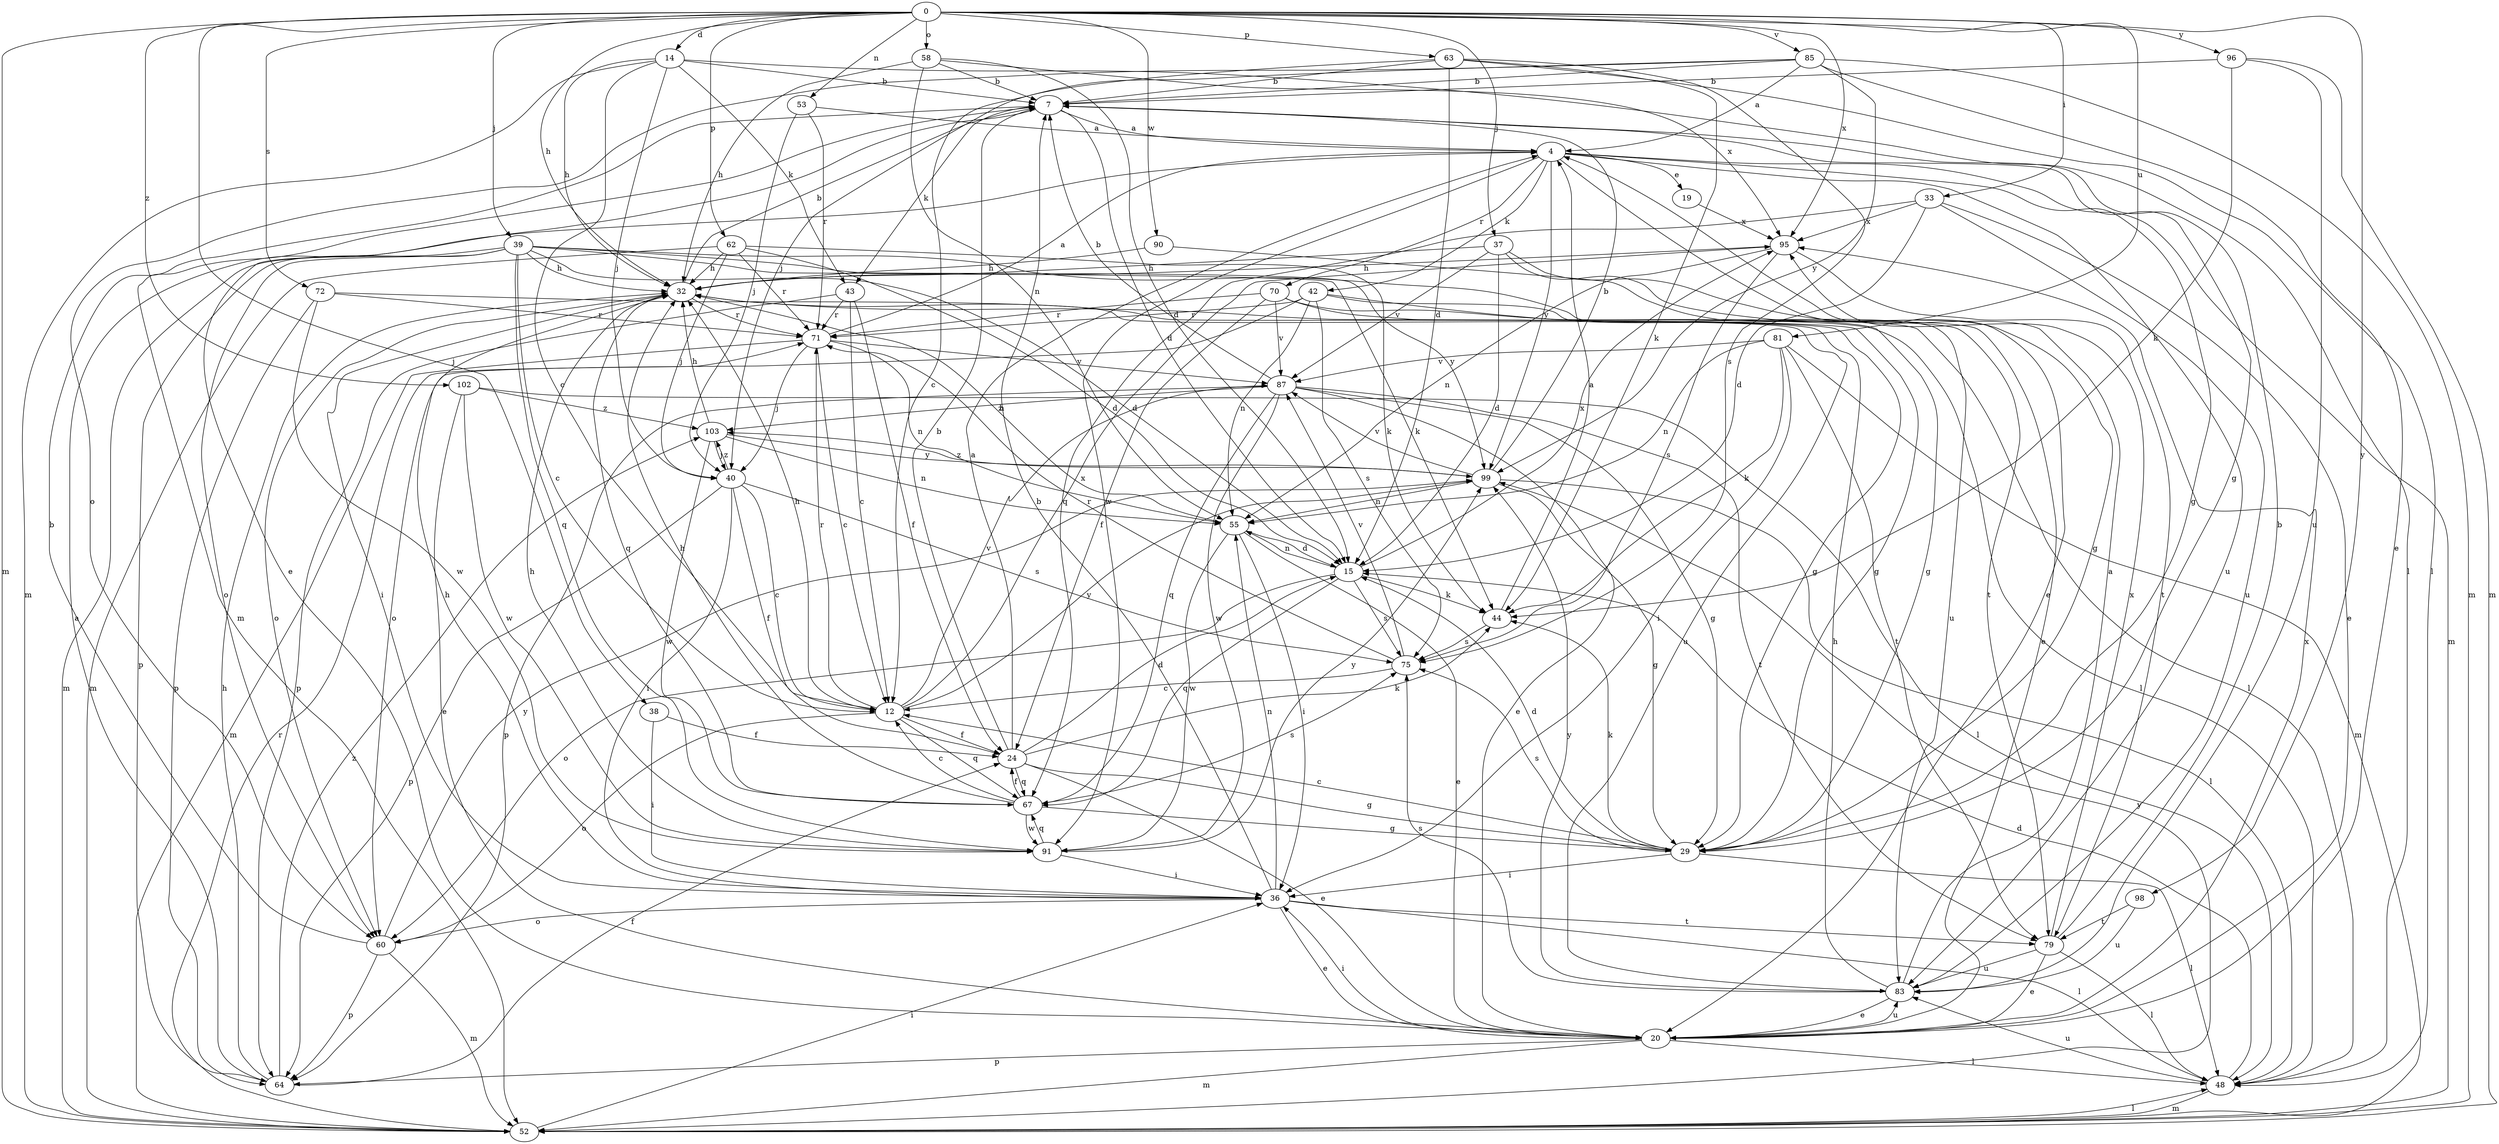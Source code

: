 strict digraph  {
0;
4;
7;
12;
14;
15;
19;
20;
24;
29;
32;
33;
36;
37;
38;
39;
40;
42;
43;
44;
48;
52;
53;
55;
58;
60;
62;
63;
64;
67;
70;
71;
72;
75;
79;
81;
83;
85;
87;
90;
91;
95;
96;
98;
99;
102;
103;
0 -> 14  [label=d];
0 -> 32  [label=h];
0 -> 33  [label=i];
0 -> 37  [label=j];
0 -> 38  [label=j];
0 -> 39  [label=j];
0 -> 52  [label=m];
0 -> 53  [label=n];
0 -> 58  [label=o];
0 -> 62  [label=p];
0 -> 63  [label=p];
0 -> 72  [label=s];
0 -> 81  [label=u];
0 -> 85  [label=v];
0 -> 90  [label=w];
0 -> 95  [label=x];
0 -> 96  [label=y];
0 -> 98  [label=y];
0 -> 102  [label=z];
4 -> 19  [label=e];
4 -> 20  [label=e];
4 -> 29  [label=g];
4 -> 42  [label=k];
4 -> 52  [label=m];
4 -> 70  [label=r];
4 -> 83  [label=u];
4 -> 91  [label=w];
4 -> 99  [label=y];
7 -> 4  [label=a];
7 -> 15  [label=d];
7 -> 20  [label=e];
7 -> 29  [label=g];
7 -> 43  [label=k];
7 -> 52  [label=m];
12 -> 24  [label=f];
12 -> 32  [label=h];
12 -> 60  [label=o];
12 -> 67  [label=q];
12 -> 71  [label=r];
12 -> 87  [label=v];
12 -> 95  [label=x];
12 -> 99  [label=y];
14 -> 7  [label=b];
14 -> 12  [label=c];
14 -> 32  [label=h];
14 -> 40  [label=j];
14 -> 43  [label=k];
14 -> 48  [label=l];
14 -> 52  [label=m];
15 -> 44  [label=k];
15 -> 55  [label=n];
15 -> 60  [label=o];
15 -> 67  [label=q];
15 -> 75  [label=s];
15 -> 95  [label=x];
19 -> 95  [label=x];
20 -> 36  [label=i];
20 -> 48  [label=l];
20 -> 52  [label=m];
20 -> 64  [label=p];
20 -> 83  [label=u];
20 -> 95  [label=x];
24 -> 4  [label=a];
24 -> 7  [label=b];
24 -> 15  [label=d];
24 -> 20  [label=e];
24 -> 29  [label=g];
24 -> 44  [label=k];
24 -> 67  [label=q];
29 -> 12  [label=c];
29 -> 15  [label=d];
29 -> 36  [label=i];
29 -> 44  [label=k];
29 -> 48  [label=l];
29 -> 75  [label=s];
32 -> 7  [label=b];
32 -> 29  [label=g];
32 -> 36  [label=i];
32 -> 60  [label=o];
32 -> 67  [label=q];
32 -> 71  [label=r];
33 -> 15  [label=d];
33 -> 20  [label=e];
33 -> 67  [label=q];
33 -> 83  [label=u];
33 -> 95  [label=x];
36 -> 7  [label=b];
36 -> 20  [label=e];
36 -> 32  [label=h];
36 -> 48  [label=l];
36 -> 55  [label=n];
36 -> 60  [label=o];
36 -> 79  [label=t];
37 -> 15  [label=d];
37 -> 20  [label=e];
37 -> 29  [label=g];
37 -> 32  [label=h];
37 -> 87  [label=v];
38 -> 24  [label=f];
38 -> 36  [label=i];
39 -> 12  [label=c];
39 -> 15  [label=d];
39 -> 32  [label=h];
39 -> 44  [label=k];
39 -> 52  [label=m];
39 -> 60  [label=o];
39 -> 64  [label=p];
39 -> 67  [label=q];
39 -> 83  [label=u];
39 -> 99  [label=y];
40 -> 12  [label=c];
40 -> 24  [label=f];
40 -> 36  [label=i];
40 -> 64  [label=p];
40 -> 75  [label=s];
40 -> 103  [label=z];
42 -> 29  [label=g];
42 -> 48  [label=l];
42 -> 55  [label=n];
42 -> 60  [label=o];
42 -> 71  [label=r];
42 -> 75  [label=s];
43 -> 12  [label=c];
43 -> 24  [label=f];
43 -> 64  [label=p];
43 -> 71  [label=r];
44 -> 4  [label=a];
44 -> 75  [label=s];
48 -> 15  [label=d];
48 -> 52  [label=m];
48 -> 83  [label=u];
52 -> 36  [label=i];
52 -> 48  [label=l];
52 -> 71  [label=r];
52 -> 99  [label=y];
53 -> 4  [label=a];
53 -> 40  [label=j];
53 -> 71  [label=r];
55 -> 15  [label=d];
55 -> 20  [label=e];
55 -> 32  [label=h];
55 -> 36  [label=i];
55 -> 91  [label=w];
58 -> 7  [label=b];
58 -> 15  [label=d];
58 -> 32  [label=h];
58 -> 55  [label=n];
58 -> 95  [label=x];
60 -> 7  [label=b];
60 -> 52  [label=m];
60 -> 64  [label=p];
60 -> 99  [label=y];
62 -> 15  [label=d];
62 -> 32  [label=h];
62 -> 40  [label=j];
62 -> 44  [label=k];
62 -> 52  [label=m];
62 -> 71  [label=r];
63 -> 7  [label=b];
63 -> 12  [label=c];
63 -> 15  [label=d];
63 -> 44  [label=k];
63 -> 48  [label=l];
63 -> 75  [label=s];
64 -> 4  [label=a];
64 -> 24  [label=f];
64 -> 32  [label=h];
64 -> 103  [label=z];
67 -> 12  [label=c];
67 -> 24  [label=f];
67 -> 29  [label=g];
67 -> 32  [label=h];
67 -> 75  [label=s];
67 -> 91  [label=w];
70 -> 24  [label=f];
70 -> 29  [label=g];
70 -> 48  [label=l];
70 -> 71  [label=r];
70 -> 87  [label=v];
71 -> 4  [label=a];
71 -> 12  [label=c];
71 -> 40  [label=j];
71 -> 52  [label=m];
71 -> 55  [label=n];
71 -> 87  [label=v];
72 -> 64  [label=p];
72 -> 71  [label=r];
72 -> 83  [label=u];
72 -> 91  [label=w];
75 -> 12  [label=c];
75 -> 71  [label=r];
75 -> 87  [label=v];
79 -> 7  [label=b];
79 -> 20  [label=e];
79 -> 48  [label=l];
79 -> 83  [label=u];
79 -> 95  [label=x];
81 -> 36  [label=i];
81 -> 44  [label=k];
81 -> 52  [label=m];
81 -> 55  [label=n];
81 -> 79  [label=t];
81 -> 87  [label=v];
83 -> 4  [label=a];
83 -> 20  [label=e];
83 -> 32  [label=h];
83 -> 75  [label=s];
83 -> 99  [label=y];
85 -> 4  [label=a];
85 -> 7  [label=b];
85 -> 20  [label=e];
85 -> 40  [label=j];
85 -> 52  [label=m];
85 -> 60  [label=o];
85 -> 99  [label=y];
87 -> 7  [label=b];
87 -> 20  [label=e];
87 -> 29  [label=g];
87 -> 64  [label=p];
87 -> 67  [label=q];
87 -> 79  [label=t];
87 -> 91  [label=w];
87 -> 103  [label=z];
90 -> 32  [label=h];
90 -> 79  [label=t];
91 -> 32  [label=h];
91 -> 36  [label=i];
91 -> 67  [label=q];
91 -> 99  [label=y];
95 -> 32  [label=h];
95 -> 55  [label=n];
95 -> 75  [label=s];
95 -> 79  [label=t];
96 -> 7  [label=b];
96 -> 44  [label=k];
96 -> 52  [label=m];
96 -> 83  [label=u];
98 -> 79  [label=t];
98 -> 83  [label=u];
99 -> 7  [label=b];
99 -> 29  [label=g];
99 -> 48  [label=l];
99 -> 55  [label=n];
99 -> 87  [label=v];
99 -> 103  [label=z];
102 -> 20  [label=e];
102 -> 48  [label=l];
102 -> 91  [label=w];
102 -> 103  [label=z];
103 -> 32  [label=h];
103 -> 40  [label=j];
103 -> 55  [label=n];
103 -> 91  [label=w];
103 -> 99  [label=y];
}
